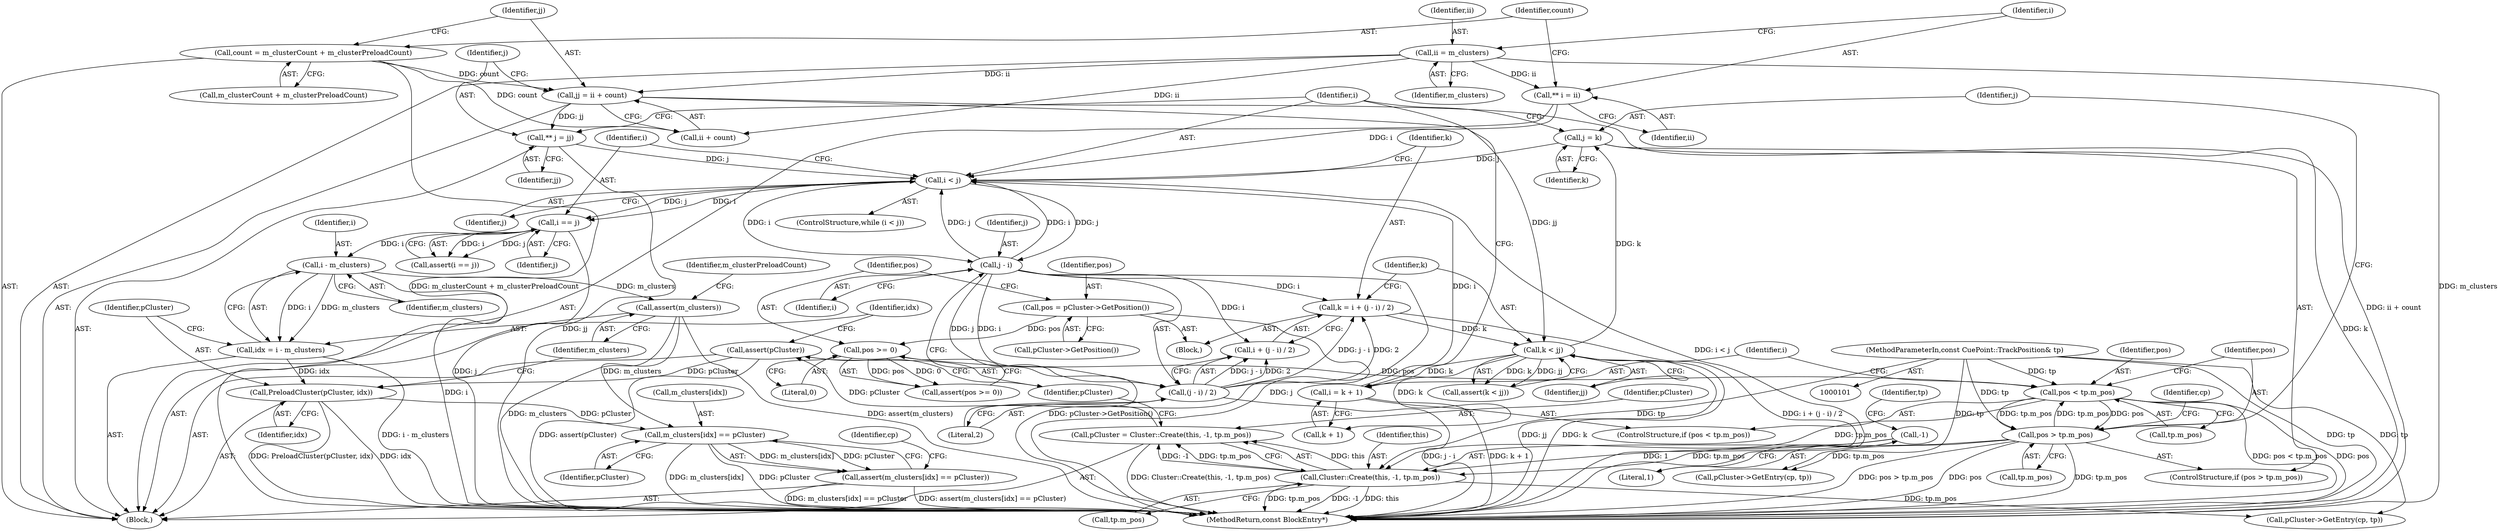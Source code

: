 digraph "1_Android_cc274e2abe8b2a6698a5c47d8aa4bb45f1f9538d_12@array" {
"1000216" [label="(Call,m_clusters[idx] == pCluster)"];
"1000209" [label="(Call,assert(m_clusters))"];
"1000203" [label="(Call,i - m_clusters)"];
"1000186" [label="(Call,i == j)"];
"1000128" [label="(Call,i < j)"];
"1000165" [label="(Call,i = k + 1)"];
"1000142" [label="(Call,k < jj)"];
"1000132" [label="(Call,k = i + (j - i) / 2)"];
"1000137" [label="(Call,j - i)"];
"1000136" [label="(Call,(j - i) / 2)"];
"1000118" [label="(Call,jj = ii + count)"];
"1000105" [label="(Call,ii = m_clusters)"];
"1000113" [label="(Call,count = m_clusterCount + m_clusterPreloadCount)"];
"1000109" [label="(Call,** i = ii)"];
"1000177" [label="(Call,j = k)"];
"1000124" [label="(Call,** j = jj)"];
"1000206" [label="(Call,PreloadCluster(pCluster, idx))"];
"1000198" [label="(Call,assert(pCluster))"];
"1000189" [label="(Call,pCluster = Cluster::Create(this, -1, tp.m_pos))"];
"1000191" [label="(Call,Cluster::Create(this, -1, tp.m_pos))"];
"1000193" [label="(Call,-1)"];
"1000160" [label="(Call,pos < tp.m_pos)"];
"1000156" [label="(Call,pos >= 0)"];
"1000152" [label="(Call,pos = pCluster->GetPosition())"];
"1000172" [label="(Call,pos > tp.m_pos)"];
"1000103" [label="(MethodParameterIn,const CuePoint::TrackPosition& tp)"];
"1000201" [label="(Call,idx = i - m_clusters)"];
"1000215" [label="(Call,assert(m_clusters[idx] == pCluster))"];
"1000195" [label="(Call,tp.m_pos)"];
"1000142" [label="(Call,k < jj)"];
"1000105" [label="(Call,ii = m_clusters)"];
"1000140" [label="(Literal,2)"];
"1000153" [label="(Identifier,pos)"];
"1000103" [label="(MethodParameterIn,const CuePoint::TrackPosition& tp)"];
"1000155" [label="(Call,assert(pos >= 0))"];
"1000177" [label="(Call,j = k)"];
"1000216" [label="(Call,m_clusters[idx] == pCluster)"];
"1000192" [label="(Identifier,this)"];
"1000111" [label="(Identifier,ii)"];
"1000106" [label="(Identifier,ii)"];
"1000198" [label="(Call,assert(pCluster))"];
"1000104" [label="(Block,)"];
"1000193" [label="(Call,-1)"];
"1000189" [label="(Call,pCluster = Cluster::Create(this, -1, tp.m_pos))"];
"1000217" [label="(Call,m_clusters[idx])"];
"1000114" [label="(Identifier,count)"];
"1000166" [label="(Identifier,i)"];
"1000213" [label="(Identifier,m_clusterPreloadCount)"];
"1000194" [label="(Literal,1)"];
"1000182" [label="(Call,pCluster->GetEntry(cp, tp))"];
"1000210" [label="(Identifier,m_clusters)"];
"1000141" [label="(Call,assert(k < jj))"];
"1000162" [label="(Call,tp.m_pos)"];
"1000183" [label="(Identifier,cp)"];
"1000156" [label="(Call,pos >= 0)"];
"1000118" [label="(Call,jj = ii + count)"];
"1000203" [label="(Call,i - m_clusters)"];
"1000129" [label="(Identifier,i)"];
"1000209" [label="(Call,assert(m_clusters))"];
"1000185" [label="(Call,assert(i == j))"];
"1000222" [label="(Call,pCluster->GetEntry(cp, tp))"];
"1000134" [label="(Call,i + (j - i) / 2)"];
"1000220" [label="(Identifier,pCluster)"];
"1000128" [label="(Call,i < j)"];
"1000152" [label="(Call,pos = pCluster->GetPosition())"];
"1000207" [label="(Identifier,pCluster)"];
"1000126" [label="(Identifier,jj)"];
"1000199" [label="(Identifier,pCluster)"];
"1000132" [label="(Call,k = i + (j - i) / 2)"];
"1000158" [label="(Literal,0)"];
"1000137" [label="(Call,j - i)"];
"1000204" [label="(Identifier,i)"];
"1000191" [label="(Call,Cluster::Create(this, -1, tp.m_pos))"];
"1000171" [label="(ControlStructure,if (pos > tp.m_pos))"];
"1000188" [label="(Identifier,j)"];
"1000143" [label="(Identifier,k)"];
"1000154" [label="(Call,pCluster->GetPosition())"];
"1000138" [label="(Identifier,j)"];
"1000119" [label="(Identifier,jj)"];
"1000110" [label="(Identifier,i)"];
"1000173" [label="(Identifier,pos)"];
"1000223" [label="(Identifier,cp)"];
"1000113" [label="(Call,count = m_clusterCount + m_clusterPreloadCount)"];
"1000206" [label="(Call,PreloadCluster(pCluster, idx))"];
"1000165" [label="(Call,i = k + 1)"];
"1000107" [label="(Identifier,m_clusters)"];
"1000202" [label="(Identifier,idx)"];
"1000187" [label="(Identifier,i)"];
"1000196" [label="(Identifier,tp)"];
"1000225" [label="(MethodReturn,const BlockEntry*)"];
"1000167" [label="(Call,k + 1)"];
"1000127" [label="(ControlStructure,while (i < j))"];
"1000109" [label="(Call,** i = ii)"];
"1000190" [label="(Identifier,pCluster)"];
"1000124" [label="(Call,** j = jj)"];
"1000144" [label="(Identifier,jj)"];
"1000157" [label="(Identifier,pos)"];
"1000115" [label="(Call,m_clusterCount + m_clusterPreloadCount)"];
"1000186" [label="(Call,i == j)"];
"1000136" [label="(Call,(j - i) / 2)"];
"1000161" [label="(Identifier,pos)"];
"1000160" [label="(Call,pos < tp.m_pos)"];
"1000174" [label="(Call,tp.m_pos)"];
"1000131" [label="(Block,)"];
"1000133" [label="(Identifier,k)"];
"1000201" [label="(Call,idx = i - m_clusters)"];
"1000125" [label="(Identifier,j)"];
"1000178" [label="(Identifier,j)"];
"1000139" [label="(Identifier,i)"];
"1000120" [label="(Call,ii + count)"];
"1000130" [label="(Identifier,j)"];
"1000159" [label="(ControlStructure,if (pos < tp.m_pos))"];
"1000208" [label="(Identifier,idx)"];
"1000179" [label="(Identifier,k)"];
"1000205" [label="(Identifier,m_clusters)"];
"1000172" [label="(Call,pos > tp.m_pos)"];
"1000215" [label="(Call,assert(m_clusters[idx] == pCluster))"];
"1000216" -> "1000215"  [label="AST: "];
"1000216" -> "1000220"  [label="CFG: "];
"1000217" -> "1000216"  [label="AST: "];
"1000220" -> "1000216"  [label="AST: "];
"1000215" -> "1000216"  [label="CFG: "];
"1000216" -> "1000225"  [label="DDG: m_clusters[idx]"];
"1000216" -> "1000225"  [label="DDG: pCluster"];
"1000216" -> "1000215"  [label="DDG: m_clusters[idx]"];
"1000216" -> "1000215"  [label="DDG: pCluster"];
"1000209" -> "1000216"  [label="DDG: m_clusters"];
"1000206" -> "1000216"  [label="DDG: pCluster"];
"1000209" -> "1000104"  [label="AST: "];
"1000209" -> "1000210"  [label="CFG: "];
"1000210" -> "1000209"  [label="AST: "];
"1000213" -> "1000209"  [label="CFG: "];
"1000209" -> "1000225"  [label="DDG: assert(m_clusters)"];
"1000209" -> "1000225"  [label="DDG: m_clusters"];
"1000203" -> "1000209"  [label="DDG: m_clusters"];
"1000203" -> "1000201"  [label="AST: "];
"1000203" -> "1000205"  [label="CFG: "];
"1000204" -> "1000203"  [label="AST: "];
"1000205" -> "1000203"  [label="AST: "];
"1000201" -> "1000203"  [label="CFG: "];
"1000203" -> "1000225"  [label="DDG: i"];
"1000203" -> "1000201"  [label="DDG: i"];
"1000203" -> "1000201"  [label="DDG: m_clusters"];
"1000186" -> "1000203"  [label="DDG: i"];
"1000186" -> "1000185"  [label="AST: "];
"1000186" -> "1000188"  [label="CFG: "];
"1000187" -> "1000186"  [label="AST: "];
"1000188" -> "1000186"  [label="AST: "];
"1000185" -> "1000186"  [label="CFG: "];
"1000186" -> "1000225"  [label="DDG: j"];
"1000186" -> "1000185"  [label="DDG: i"];
"1000186" -> "1000185"  [label="DDG: j"];
"1000128" -> "1000186"  [label="DDG: i"];
"1000128" -> "1000186"  [label="DDG: j"];
"1000128" -> "1000127"  [label="AST: "];
"1000128" -> "1000130"  [label="CFG: "];
"1000129" -> "1000128"  [label="AST: "];
"1000130" -> "1000128"  [label="AST: "];
"1000133" -> "1000128"  [label="CFG: "];
"1000187" -> "1000128"  [label="CFG: "];
"1000128" -> "1000225"  [label="DDG: i < j"];
"1000165" -> "1000128"  [label="DDG: i"];
"1000109" -> "1000128"  [label="DDG: i"];
"1000137" -> "1000128"  [label="DDG: i"];
"1000137" -> "1000128"  [label="DDG: j"];
"1000177" -> "1000128"  [label="DDG: j"];
"1000124" -> "1000128"  [label="DDG: j"];
"1000128" -> "1000137"  [label="DDG: j"];
"1000128" -> "1000137"  [label="DDG: i"];
"1000165" -> "1000159"  [label="AST: "];
"1000165" -> "1000167"  [label="CFG: "];
"1000166" -> "1000165"  [label="AST: "];
"1000167" -> "1000165"  [label="AST: "];
"1000129" -> "1000165"  [label="CFG: "];
"1000165" -> "1000225"  [label="DDG: k + 1"];
"1000142" -> "1000165"  [label="DDG: k"];
"1000142" -> "1000141"  [label="AST: "];
"1000142" -> "1000144"  [label="CFG: "];
"1000143" -> "1000142"  [label="AST: "];
"1000144" -> "1000142"  [label="AST: "];
"1000141" -> "1000142"  [label="CFG: "];
"1000142" -> "1000225"  [label="DDG: jj"];
"1000142" -> "1000225"  [label="DDG: k"];
"1000142" -> "1000141"  [label="DDG: k"];
"1000142" -> "1000141"  [label="DDG: jj"];
"1000132" -> "1000142"  [label="DDG: k"];
"1000118" -> "1000142"  [label="DDG: jj"];
"1000142" -> "1000167"  [label="DDG: k"];
"1000142" -> "1000177"  [label="DDG: k"];
"1000132" -> "1000131"  [label="AST: "];
"1000132" -> "1000134"  [label="CFG: "];
"1000133" -> "1000132"  [label="AST: "];
"1000134" -> "1000132"  [label="AST: "];
"1000143" -> "1000132"  [label="CFG: "];
"1000132" -> "1000225"  [label="DDG: i + (j - i) / 2"];
"1000137" -> "1000132"  [label="DDG: i"];
"1000136" -> "1000132"  [label="DDG: j - i"];
"1000136" -> "1000132"  [label="DDG: 2"];
"1000137" -> "1000136"  [label="AST: "];
"1000137" -> "1000139"  [label="CFG: "];
"1000138" -> "1000137"  [label="AST: "];
"1000139" -> "1000137"  [label="AST: "];
"1000140" -> "1000137"  [label="CFG: "];
"1000137" -> "1000225"  [label="DDG: j"];
"1000137" -> "1000134"  [label="DDG: i"];
"1000137" -> "1000136"  [label="DDG: j"];
"1000137" -> "1000136"  [label="DDG: i"];
"1000136" -> "1000134"  [label="AST: "];
"1000136" -> "1000140"  [label="CFG: "];
"1000140" -> "1000136"  [label="AST: "];
"1000134" -> "1000136"  [label="CFG: "];
"1000136" -> "1000225"  [label="DDG: j - i"];
"1000136" -> "1000134"  [label="DDG: j - i"];
"1000136" -> "1000134"  [label="DDG: 2"];
"1000118" -> "1000104"  [label="AST: "];
"1000118" -> "1000120"  [label="CFG: "];
"1000119" -> "1000118"  [label="AST: "];
"1000120" -> "1000118"  [label="AST: "];
"1000125" -> "1000118"  [label="CFG: "];
"1000118" -> "1000225"  [label="DDG: ii + count"];
"1000105" -> "1000118"  [label="DDG: ii"];
"1000113" -> "1000118"  [label="DDG: count"];
"1000118" -> "1000124"  [label="DDG: jj"];
"1000105" -> "1000104"  [label="AST: "];
"1000105" -> "1000107"  [label="CFG: "];
"1000106" -> "1000105"  [label="AST: "];
"1000107" -> "1000105"  [label="AST: "];
"1000110" -> "1000105"  [label="CFG: "];
"1000105" -> "1000225"  [label="DDG: m_clusters"];
"1000105" -> "1000109"  [label="DDG: ii"];
"1000105" -> "1000120"  [label="DDG: ii"];
"1000113" -> "1000104"  [label="AST: "];
"1000113" -> "1000115"  [label="CFG: "];
"1000114" -> "1000113"  [label="AST: "];
"1000115" -> "1000113"  [label="AST: "];
"1000119" -> "1000113"  [label="CFG: "];
"1000113" -> "1000225"  [label="DDG: m_clusterCount + m_clusterPreloadCount"];
"1000113" -> "1000120"  [label="DDG: count"];
"1000109" -> "1000104"  [label="AST: "];
"1000109" -> "1000111"  [label="CFG: "];
"1000110" -> "1000109"  [label="AST: "];
"1000111" -> "1000109"  [label="AST: "];
"1000114" -> "1000109"  [label="CFG: "];
"1000177" -> "1000171"  [label="AST: "];
"1000177" -> "1000179"  [label="CFG: "];
"1000178" -> "1000177"  [label="AST: "];
"1000179" -> "1000177"  [label="AST: "];
"1000129" -> "1000177"  [label="CFG: "];
"1000177" -> "1000225"  [label="DDG: k"];
"1000124" -> "1000104"  [label="AST: "];
"1000124" -> "1000126"  [label="CFG: "];
"1000125" -> "1000124"  [label="AST: "];
"1000126" -> "1000124"  [label="AST: "];
"1000129" -> "1000124"  [label="CFG: "];
"1000124" -> "1000225"  [label="DDG: jj"];
"1000206" -> "1000104"  [label="AST: "];
"1000206" -> "1000208"  [label="CFG: "];
"1000207" -> "1000206"  [label="AST: "];
"1000208" -> "1000206"  [label="AST: "];
"1000210" -> "1000206"  [label="CFG: "];
"1000206" -> "1000225"  [label="DDG: PreloadCluster(pCluster, idx)"];
"1000206" -> "1000225"  [label="DDG: idx"];
"1000198" -> "1000206"  [label="DDG: pCluster"];
"1000201" -> "1000206"  [label="DDG: idx"];
"1000198" -> "1000104"  [label="AST: "];
"1000198" -> "1000199"  [label="CFG: "];
"1000199" -> "1000198"  [label="AST: "];
"1000202" -> "1000198"  [label="CFG: "];
"1000198" -> "1000225"  [label="DDG: assert(pCluster)"];
"1000189" -> "1000198"  [label="DDG: pCluster"];
"1000189" -> "1000104"  [label="AST: "];
"1000189" -> "1000191"  [label="CFG: "];
"1000190" -> "1000189"  [label="AST: "];
"1000191" -> "1000189"  [label="AST: "];
"1000199" -> "1000189"  [label="CFG: "];
"1000189" -> "1000225"  [label="DDG: Cluster::Create(this, -1, tp.m_pos)"];
"1000191" -> "1000189"  [label="DDG: this"];
"1000191" -> "1000189"  [label="DDG: -1"];
"1000191" -> "1000189"  [label="DDG: tp.m_pos"];
"1000191" -> "1000195"  [label="CFG: "];
"1000192" -> "1000191"  [label="AST: "];
"1000193" -> "1000191"  [label="AST: "];
"1000195" -> "1000191"  [label="AST: "];
"1000191" -> "1000225"  [label="DDG: tp.m_pos"];
"1000191" -> "1000225"  [label="DDG: -1"];
"1000191" -> "1000225"  [label="DDG: this"];
"1000193" -> "1000191"  [label="DDG: 1"];
"1000160" -> "1000191"  [label="DDG: tp.m_pos"];
"1000172" -> "1000191"  [label="DDG: tp.m_pos"];
"1000103" -> "1000191"  [label="DDG: tp"];
"1000191" -> "1000222"  [label="DDG: tp.m_pos"];
"1000193" -> "1000194"  [label="CFG: "];
"1000194" -> "1000193"  [label="AST: "];
"1000196" -> "1000193"  [label="CFG: "];
"1000160" -> "1000159"  [label="AST: "];
"1000160" -> "1000162"  [label="CFG: "];
"1000161" -> "1000160"  [label="AST: "];
"1000162" -> "1000160"  [label="AST: "];
"1000166" -> "1000160"  [label="CFG: "];
"1000173" -> "1000160"  [label="CFG: "];
"1000160" -> "1000225"  [label="DDG: pos < tp.m_pos"];
"1000160" -> "1000225"  [label="DDG: pos"];
"1000156" -> "1000160"  [label="DDG: pos"];
"1000172" -> "1000160"  [label="DDG: tp.m_pos"];
"1000103" -> "1000160"  [label="DDG: tp"];
"1000160" -> "1000172"  [label="DDG: pos"];
"1000160" -> "1000172"  [label="DDG: tp.m_pos"];
"1000156" -> "1000155"  [label="AST: "];
"1000156" -> "1000158"  [label="CFG: "];
"1000157" -> "1000156"  [label="AST: "];
"1000158" -> "1000156"  [label="AST: "];
"1000155" -> "1000156"  [label="CFG: "];
"1000156" -> "1000155"  [label="DDG: pos"];
"1000156" -> "1000155"  [label="DDG: 0"];
"1000152" -> "1000156"  [label="DDG: pos"];
"1000152" -> "1000131"  [label="AST: "];
"1000152" -> "1000154"  [label="CFG: "];
"1000153" -> "1000152"  [label="AST: "];
"1000154" -> "1000152"  [label="AST: "];
"1000157" -> "1000152"  [label="CFG: "];
"1000152" -> "1000225"  [label="DDG: pCluster->GetPosition()"];
"1000172" -> "1000171"  [label="AST: "];
"1000172" -> "1000174"  [label="CFG: "];
"1000173" -> "1000172"  [label="AST: "];
"1000174" -> "1000172"  [label="AST: "];
"1000178" -> "1000172"  [label="CFG: "];
"1000183" -> "1000172"  [label="CFG: "];
"1000172" -> "1000225"  [label="DDG: pos > tp.m_pos"];
"1000172" -> "1000225"  [label="DDG: pos"];
"1000172" -> "1000225"  [label="DDG: tp.m_pos"];
"1000103" -> "1000172"  [label="DDG: tp"];
"1000172" -> "1000182"  [label="DDG: tp.m_pos"];
"1000103" -> "1000101"  [label="AST: "];
"1000103" -> "1000225"  [label="DDG: tp"];
"1000103" -> "1000182"  [label="DDG: tp"];
"1000103" -> "1000222"  [label="DDG: tp"];
"1000201" -> "1000104"  [label="AST: "];
"1000202" -> "1000201"  [label="AST: "];
"1000207" -> "1000201"  [label="CFG: "];
"1000201" -> "1000225"  [label="DDG: i - m_clusters"];
"1000215" -> "1000104"  [label="AST: "];
"1000223" -> "1000215"  [label="CFG: "];
"1000215" -> "1000225"  [label="DDG: m_clusters[idx] == pCluster"];
"1000215" -> "1000225"  [label="DDG: assert(m_clusters[idx] == pCluster)"];
}
